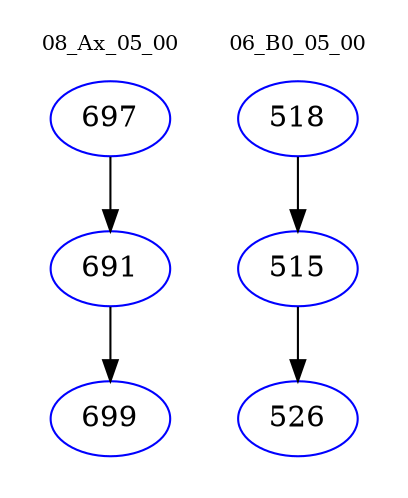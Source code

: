 digraph{
subgraph cluster_0 {
color = white
label = "08_Ax_05_00";
fontsize=10;
T0_697 [label="697", color="blue"]
T0_697 -> T0_691 [color="black"]
T0_691 [label="691", color="blue"]
T0_691 -> T0_699 [color="black"]
T0_699 [label="699", color="blue"]
}
subgraph cluster_1 {
color = white
label = "06_B0_05_00";
fontsize=10;
T1_518 [label="518", color="blue"]
T1_518 -> T1_515 [color="black"]
T1_515 [label="515", color="blue"]
T1_515 -> T1_526 [color="black"]
T1_526 [label="526", color="blue"]
}
}
